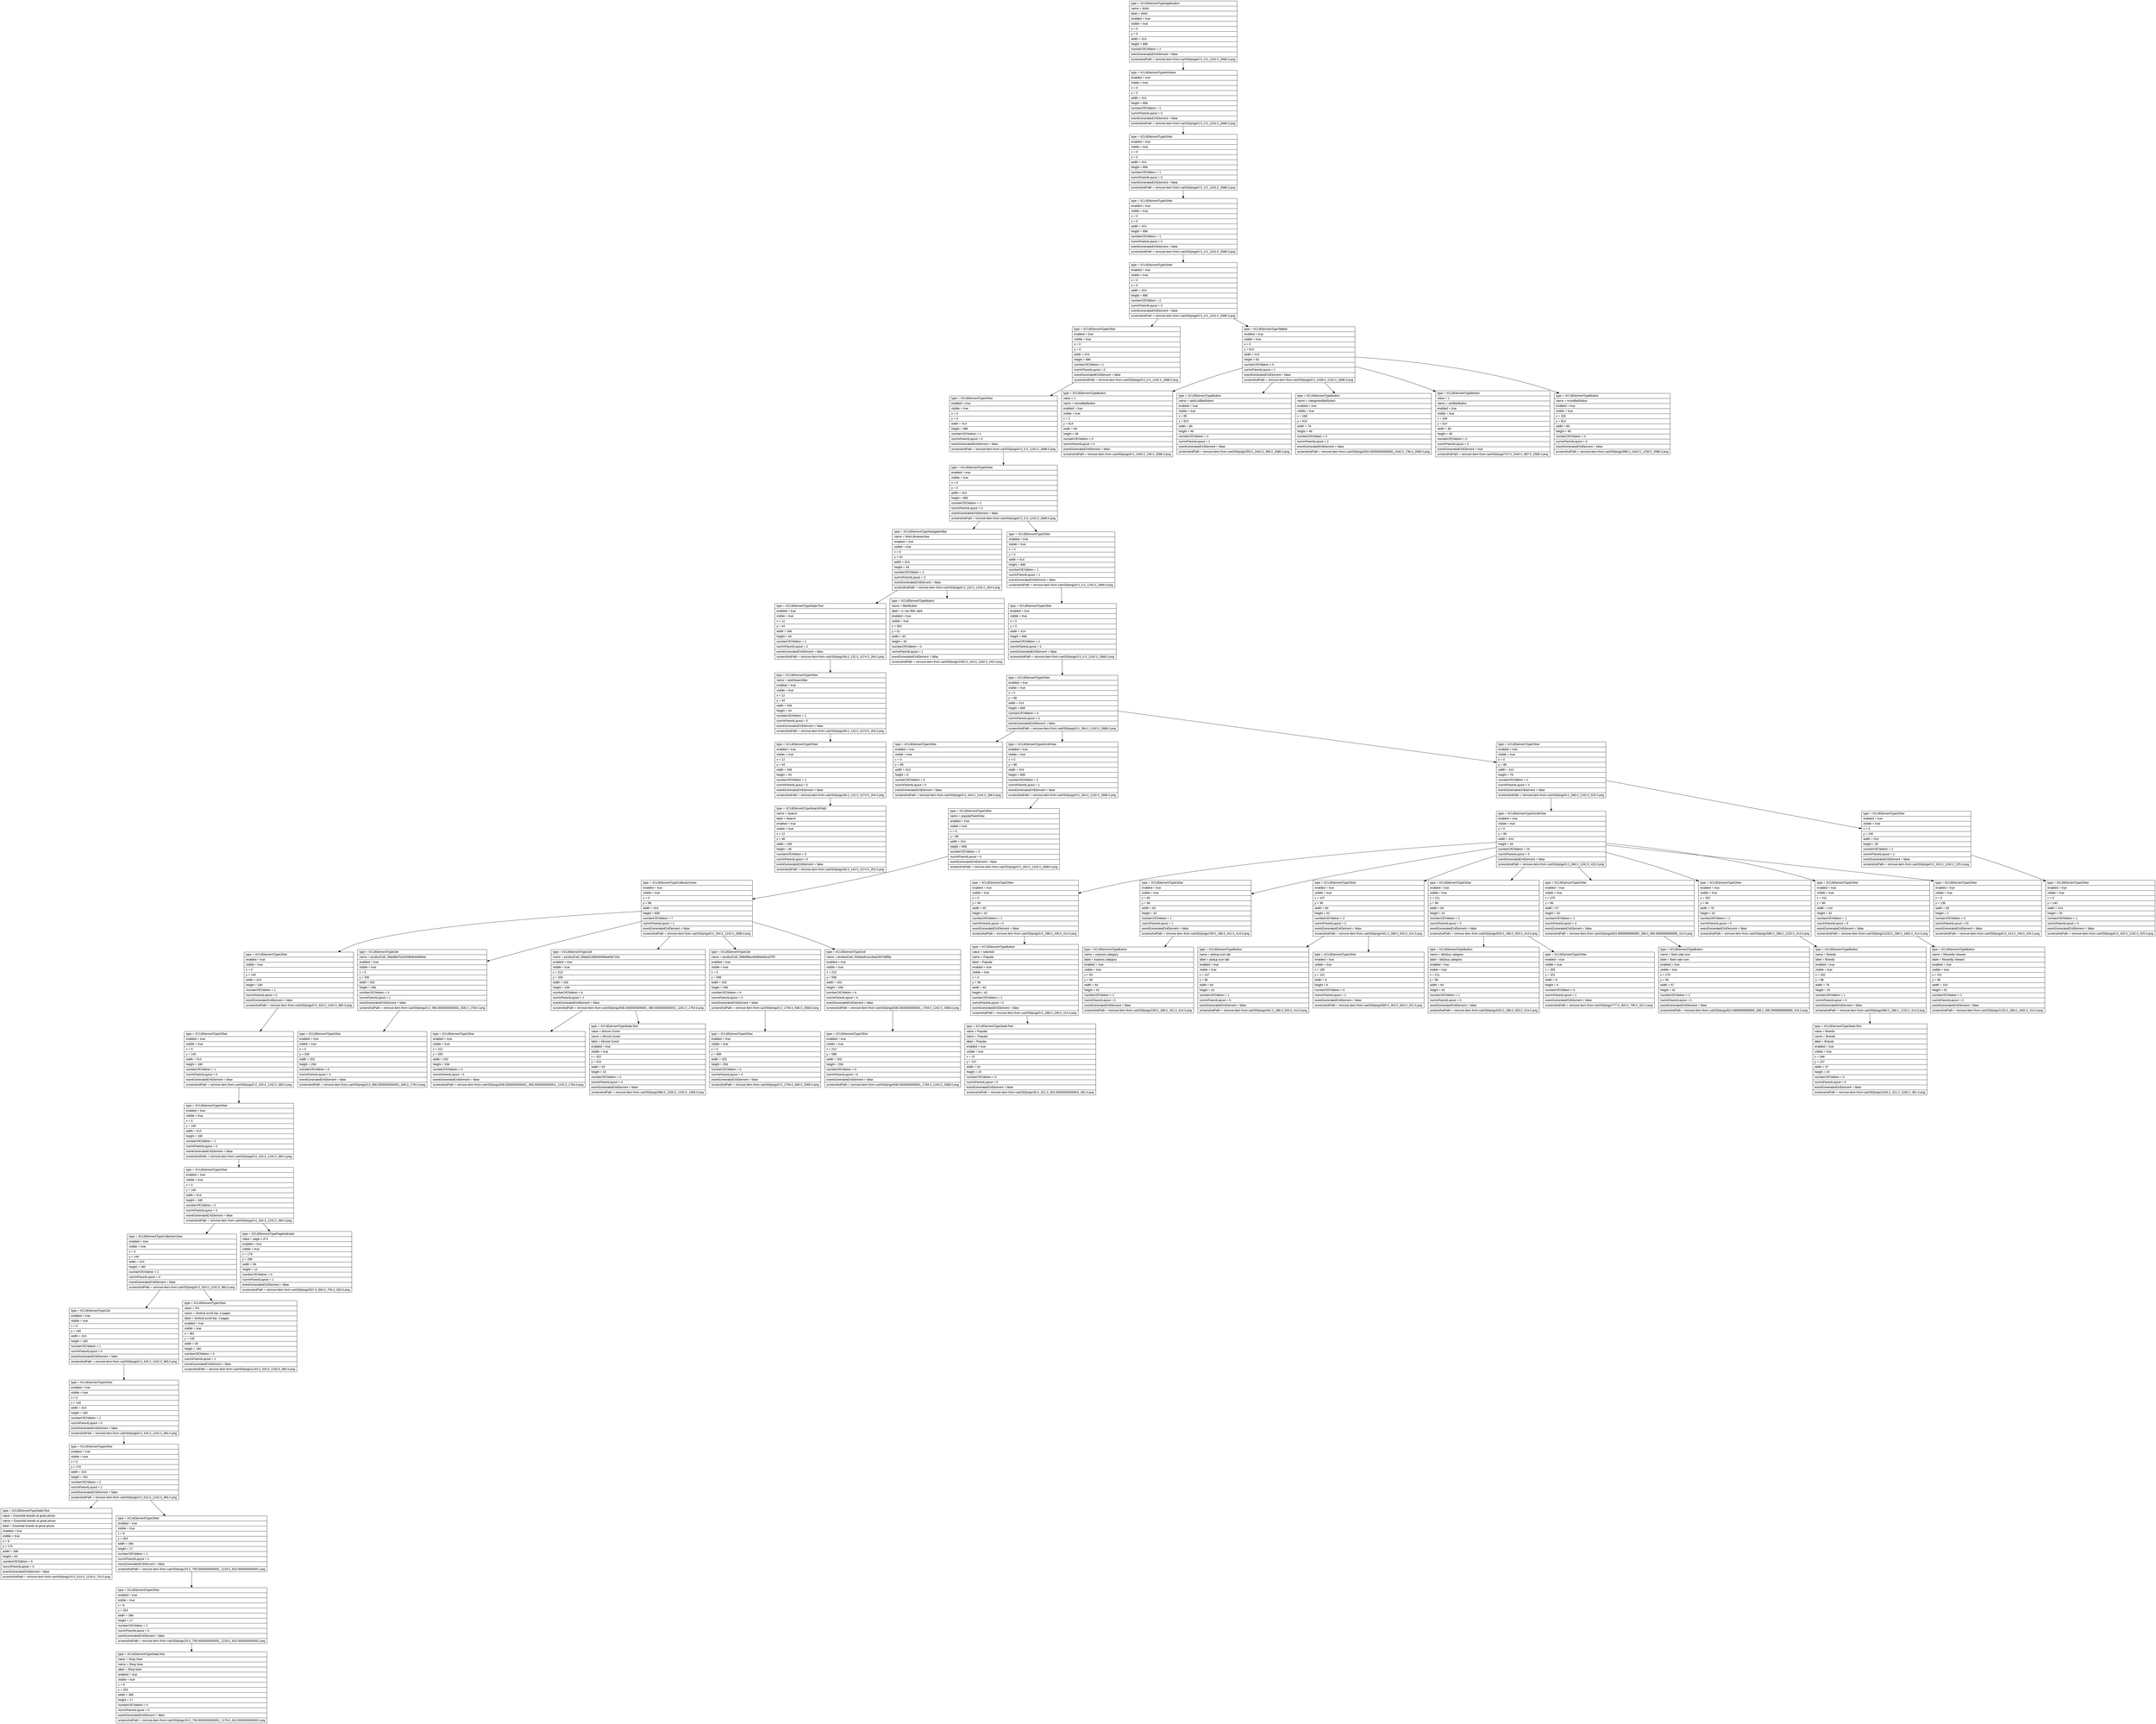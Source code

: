 digraph Layout {

	node [shape=record fontname=Arial];

	0	[label="{type = XCUIElementTypeApplication\l|name = Wish\l|label = Wish\l|enabled = true\l|visible = true\l|x = 0\l|y = 0\l|width = 414\l|height = 896\l|numberOfChildren = 2\l|eventGeneratedOnElement = false \l|screenshotPath = remove-item-from-cart/S0/pngs/0.0_0.0_1242.0_2688.0.png\l}"]
	1	[label="{type = XCUIElementTypeWindow\l|enabled = true\l|visible = true\l|x = 0\l|y = 0\l|width = 414\l|height = 896\l|numberOfChildren = 1\l|numInParentLayout = 0\l|eventGeneratedOnElement = false \l|screenshotPath = remove-item-from-cart/S0/pngs/0.0_0.0_1242.0_2688.0.png\l}"]
	2	[label="{type = XCUIElementTypeOther\l|enabled = true\l|visible = true\l|x = 0\l|y = 0\l|width = 414\l|height = 896\l|numberOfChildren = 1\l|numInParentLayout = 0\l|eventGeneratedOnElement = false \l|screenshotPath = remove-item-from-cart/S0/pngs/0.0_0.0_1242.0_2688.0.png\l}"]
	3	[label="{type = XCUIElementTypeOther\l|enabled = true\l|visible = true\l|x = 0\l|y = 0\l|width = 414\l|height = 896\l|numberOfChildren = 1\l|numInParentLayout = 0\l|eventGeneratedOnElement = false \l|screenshotPath = remove-item-from-cart/S0/pngs/0.0_0.0_1242.0_2688.0.png\l}"]
	4	[label="{type = XCUIElementTypeOther\l|enabled = true\l|visible = true\l|x = 0\l|y = 0\l|width = 414\l|height = 896\l|numberOfChildren = 2\l|numInParentLayout = 0\l|eventGeneratedOnElement = false \l|screenshotPath = remove-item-from-cart/S0/pngs/0.0_0.0_1242.0_2688.0.png\l}"]
	5	[label="{type = XCUIElementTypeOther\l|enabled = true\l|visible = true\l|x = 0\l|y = 0\l|width = 414\l|height = 896\l|numberOfChildren = 1\l|numInParentLayout = 0\l|eventGeneratedOnElement = false \l|screenshotPath = remove-item-from-cart/S0/pngs/0.0_0.0_1242.0_2688.0.png\l}"]
	6	[label="{type = XCUIElementTypeTabBar\l|enabled = true\l|visible = true\l|x = 0\l|y = 813\l|width = 414\l|height = 83\l|numberOfChildren = 5\l|numInParentLayout = 1\l|eventGeneratedOnElement = false \l|screenshotPath = remove-item-from-cart/S0/pngs/0.0_2439.0_1242.0_2688.0.png\l}"]
	7	[label="{type = XCUIElementTypeOther\l|enabled = true\l|visible = true\l|x = 0\l|y = 0\l|width = 414\l|height = 896\l|numberOfChildren = 1\l|numInParentLayout = 0\l|eventGeneratedOnElement = false \l|screenshotPath = remove-item-from-cart/S0/pngs/0.0_0.0_1242.0_2688.0.png\l}"]
	8	[label="{type = XCUIElementTypeButton\l|value = 1\l|name = homeBarButton\l|enabled = true\l|visible = true\l|x = 2\l|y = 814\l|width = 80\l|height = 48\l|numberOfChildren = 0\l|numInParentLayout = 0\l|eventGeneratedOnElement = false \l|screenshotPath = remove-item-from-cart/S0/pngs/6.0_2442.0_246.0_2586.0.png\l}"]
	9	[label="{type = XCUIElementTypeButton\l|name = wishListBarButton\l|enabled = true\l|visible = true\l|x = 85\l|y = 814\l|width = 80\l|height = 48\l|numberOfChildren = 0\l|numInParentLayout = 1\l|eventGeneratedOnElement = false \l|screenshotPath = remove-item-from-cart/S0/pngs/255.0_2442.0_495.0_2586.0.png\l}"]
	10	[label="{type = XCUIElementTypeButton\l|name = categoriesBarButton\l|enabled = true\l|visible = true\l|x = 168\l|y = 814\l|width = 78\l|height = 48\l|numberOfChildren = 0\l|numInParentLayout = 2\l|eventGeneratedOnElement = false \l|screenshotPath = remove-item-from-cart/S0/pngs/504.00000000000006_2442.0_738.0_2586.0.png\l}"]
	11	[label="{type = XCUIElementTypeButton\l|value = 1\l|name = cartBarButton\l|enabled = true\l|visible = true\l|x = 249\l|y = 814\l|width = 80\l|height = 48\l|numberOfChildren = 0\l|numInParentLayout = 3\l|eventGeneratedOnElement = true \l|screenshotPath = remove-item-from-cart/S0/pngs/747.0_2442.0_987.0_2586.0.png\l}"]
	12	[label="{type = XCUIElementTypeButton\l|name = moreBarButton\l|enabled = true\l|visible = true\l|x = 332\l|y = 814\l|width = 80\l|height = 48\l|numberOfChildren = 0\l|numInParentLayout = 4\l|eventGeneratedOnElement = false \l|screenshotPath = remove-item-from-cart/S0/pngs/996.0_2442.0_1236.0_2586.0.png\l}"]
	13	[label="{type = XCUIElementTypeOther\l|enabled = true\l|visible = true\l|x = 0\l|y = 0\l|width = 414\l|height = 896\l|numberOfChildren = 2\l|numInParentLayout = 0\l|eventGeneratedOnElement = false \l|screenshotPath = remove-item-from-cart/S0/pngs/0.0_0.0_1242.0_2688.0.png\l}"]
	14	[label="{type = XCUIElementTypeNavigationBar\l|name = Wish.BrowseView\l|enabled = true\l|visible = true\l|x = 0\l|y = 44\l|width = 414\l|height = 44\l|numberOfChildren = 2\l|numInParentLayout = 0\l|eventGeneratedOnElement = false \l|screenshotPath = remove-item-from-cart/S0/pngs/0.0_132.0_1242.0_264.0.png\l}"]
	15	[label="{type = XCUIElementTypeOther\l|enabled = true\l|visible = true\l|x = 0\l|y = 0\l|width = 414\l|height = 896\l|numberOfChildren = 1\l|numInParentLayout = 1\l|eventGeneratedOnElement = false \l|screenshotPath = remove-item-from-cart/S0/pngs/0.0_0.0_1242.0_2688.0.png\l}"]
	16	[label="{type = XCUIElementTypeStaticText\l|enabled = true\l|visible = true\l|x = 12\l|y = 44\l|width = 346\l|height = 44\l|numberOfChildren = 1\l|numInParentLayout = 0\l|eventGeneratedOnElement = false \l|screenshotPath = remove-item-from-cart/S0/pngs/36.0_132.0_1074.0_264.0.png\l}"]
	17	[label="{type = XCUIElementTypeButton\l|name = filterButton\l|label = ic nav filter dark\l|enabled = true\l|visible = true\l|x = 364\l|y = 51\l|width = 30\l|height = 30\l|numberOfChildren = 0\l|numInParentLayout = 1\l|eventGeneratedOnElement = false \l|screenshotPath = remove-item-from-cart/S0/pngs/1092.0_153.0_1182.0_243.0.png\l}"]
	18	[label="{type = XCUIElementTypeOther\l|enabled = true\l|visible = true\l|x = 0\l|y = 0\l|width = 414\l|height = 896\l|numberOfChildren = 1\l|numInParentLayout = 0\l|eventGeneratedOnElement = false \l|screenshotPath = remove-item-from-cart/S0/pngs/0.0_0.0_1242.0_2688.0.png\l}"]
	19	[label="{type = XCUIElementTypeOther\l|name = wishSearchBar\l|enabled = true\l|visible = true\l|x = 12\l|y = 44\l|width = 346\l|height = 44\l|numberOfChildren = 1\l|numInParentLayout = 0\l|eventGeneratedOnElement = false \l|screenshotPath = remove-item-from-cart/S0/pngs/36.0_132.0_1074.0_264.0.png\l}"]
	20	[label="{type = XCUIElementTypeOther\l|enabled = true\l|visible = true\l|x = 0\l|y = 88\l|width = 414\l|height = 808\l|numberOfChildren = 4\l|numInParentLayout = 0\l|eventGeneratedOnElement = false \l|screenshotPath = remove-item-from-cart/S0/pngs/0.0_264.0_1242.0_2688.0.png\l}"]
	21	[label="{type = XCUIElementTypeOther\l|enabled = true\l|visible = true\l|x = 12\l|y = 44\l|width = 346\l|height = 44\l|numberOfChildren = 1\l|numInParentLayout = 0\l|eventGeneratedOnElement = false \l|screenshotPath = remove-item-from-cart/S0/pngs/36.0_132.0_1074.0_264.0.png\l}"]
	22	[label="{type = XCUIElementTypeOther\l|enabled = true\l|visible = true\l|x = 0\l|y = 88\l|width = 414\l|height = 8\l|numberOfChildren = 0\l|numInParentLayout = 0\l|eventGeneratedOnElement = false \l|screenshotPath = remove-item-from-cart/S0/pngs/0.0_264.0_1242.0_288.0.png\l}"]
	23	[label="{type = XCUIElementTypeScrollView\l|enabled = true\l|visible = true\l|x = 0\l|y = 88\l|width = 414\l|height = 808\l|numberOfChildren = 2\l|numInParentLayout = 1\l|eventGeneratedOnElement = false \l|screenshotPath = remove-item-from-cart/S0/pngs/0.0_264.0_1242.0_2688.0.png\l}"]
	24	[label="{type = XCUIElementTypeOther\l|enabled = true\l|visible = true\l|x = 0\l|y = 96\l|width = 414\l|height = 79\l|numberOfChildren = 2\l|numInParentLayout = 3\l|eventGeneratedOnElement = false \l|screenshotPath = remove-item-from-cart/S0/pngs/0.0_288.0_1242.0_525.0.png\l}"]
	25	[label="{type = XCUIElementTypeSearchField\l|name = Search\l|label = Search\l|enabled = true\l|visible = true\l|x = 12\l|y = 48\l|width = 346\l|height = 36\l|numberOfChildren = 0\l|numInParentLayout = 0\l|eventGeneratedOnElement = false \l|screenshotPath = remove-item-from-cart/S0/pngs/36.0_144.0_1074.0_252.0.png\l}"]
	26	[label="{type = XCUIElementTypeOther\l|name = popularFeedView\l|enabled = true\l|visible = true\l|x = 0\l|y = 88\l|width = 414\l|height = 808\l|numberOfChildren = 2\l|numInParentLayout = 0\l|eventGeneratedOnElement = false \l|screenshotPath = remove-item-from-cart/S0/pngs/0.0_264.0_1242.0_2688.0.png\l}"]
	27	[label="{type = XCUIElementTypeScrollView\l|enabled = true\l|visible = true\l|x = 0\l|y = 96\l|width = 414\l|height = 44\l|numberOfChildren = 24\l|numInParentLayout = 0\l|eventGeneratedOnElement = false \l|screenshotPath = remove-item-from-cart/S0/pngs/0.0_288.0_1242.0_420.0.png\l}"]
	28	[label="{type = XCUIElementTypeOther\l|enabled = true\l|visible = true\l|x = 0\l|y = 140\l|width = 414\l|height = 35\l|numberOfChildren = 1\l|numInParentLayout = 1\l|eventGeneratedOnElement = false \l|screenshotPath = remove-item-from-cart/S0/pngs/0.0_420.0_1242.0_525.0.png\l}"]
	29	[label="{type = XCUIElementTypeCollectionView\l|enabled = true\l|visible = true\l|x = 0\l|y = 88\l|width = 414\l|height = 808\l|numberOfChildren = 7\l|numInParentLayout = 1\l|eventGeneratedOnElement = false \l|screenshotPath = remove-item-from-cart/S0/pngs/0.0_264.0_1242.0_2688.0.png\l}"]
	30	[label="{type = XCUIElementTypeOther\l|enabled = true\l|visible = true\l|x = 0\l|y = 96\l|width = 83\l|height = 42\l|numberOfChildren = 1\l|numInParentLayout = 0\l|eventGeneratedOnElement = false \l|screenshotPath = remove-item-from-cart/S0/pngs/0.0_288.0_249.0_414.0.png\l}"]
	31	[label="{type = XCUIElementTypeOther\l|enabled = true\l|visible = true\l|x = 83\l|y = 96\l|width = 64\l|height = 42\l|numberOfChildren = 1\l|numInParentLayout = 1\l|eventGeneratedOnElement = false \l|screenshotPath = remove-item-from-cart/S0/pngs/249.0_288.0_441.0_414.0.png\l}"]
	32	[label="{type = XCUIElementTypeOther\l|enabled = true\l|visible = true\l|x = 147\l|y = 96\l|width = 64\l|height = 42\l|numberOfChildren = 2\l|numInParentLayout = 2\l|eventGeneratedOnElement = false \l|screenshotPath = remove-item-from-cart/S0/pngs/441.0_288.0_633.0_414.0.png\l}"]
	33	[label="{type = XCUIElementTypeOther\l|enabled = true\l|visible = true\l|x = 211\l|y = 96\l|width = 64\l|height = 42\l|numberOfChildren = 2\l|numInParentLayout = 3\l|eventGeneratedOnElement = false \l|screenshotPath = remove-item-from-cart/S0/pngs/633.0_288.0_825.0_414.0.png\l}"]
	34	[label="{type = XCUIElementTypeOther\l|enabled = true\l|visible = true\l|x = 275\l|y = 96\l|width = 57\l|height = 42\l|numberOfChildren = 1\l|numInParentLayout = 4\l|eventGeneratedOnElement = false \l|screenshotPath = remove-item-from-cart/S0/pngs/824.9999999999999_288.0_995.9999999999999_414.0.png\l}"]
	35	[label="{type = XCUIElementTypeOther\l|enabled = true\l|visible = true\l|x = 332\l|y = 96\l|width = 79\l|height = 42\l|numberOfChildren = 1\l|numInParentLayout = 5\l|eventGeneratedOnElement = false \l|screenshotPath = remove-item-from-cart/S0/pngs/996.0_288.0_1233.0_414.0.png\l}"]
	36	[label="{type = XCUIElementTypeOther\l|enabled = true\l|visible = true\l|x = 411\l|y = 96\l|width = 143\l|height = 42\l|numberOfChildren = 1\l|numInParentLayout = 6\l|eventGeneratedOnElement = false \l|screenshotPath = remove-item-from-cart/S0/pngs/1233.0_288.0_1662.0_414.0.png\l}"]
	37	[label="{type = XCUIElementTypeOther\l|enabled = true\l|visible = true\l|x = 0\l|y = 138\l|width = 83\l|height = 2\l|numberOfChildren = 0\l|numInParentLayout = 23\l|eventGeneratedOnElement = false \l|screenshotPath = remove-item-from-cart/S0/pngs/0.0_414.0_249.0_420.0.png\l}"]
	38	[label="{type = XCUIElementTypeOther\l|enabled = true\l|visible = true\l|x = 0\l|y = 140\l|width = 414\l|height = 35\l|numberOfChildren = 1\l|numInParentLayout = 0\l|eventGeneratedOnElement = false \l|screenshotPath = remove-item-from-cart/S0/pngs/0.0_420.0_1242.0_525.0.png\l}"]
	39	[label="{type = XCUIElementTypeOther\l|enabled = true\l|visible = true\l|x = 0\l|y = 140\l|width = 414\l|height = 180\l|numberOfChildren = 1\l|numInParentLayout = 0\l|eventGeneratedOnElement = false \l|screenshotPath = remove-item-from-cart/S0/pngs/0.0_420.0_1242.0_960.0.png\l}"]
	40	[label="{type = XCUIElementTypeCell\l|name = productCell_5fad4bb7b2423994b340b9cb\l|enabled = true\l|visible = true\l|x = 0\l|y = 330\l|width = 202\l|height = 258\l|numberOfChildren = 5\l|numInParentLayout = 1\l|eventGeneratedOnElement = false \l|screenshotPath = remove-item-from-cart/S0/pngs/0.0_990.0000000000001_606.0_1764.0.png\l}"]
	41	[label="{type = XCUIElementTypeCell\l|name = productCell_5fdad3139b59395be63b722e\l|enabled = true\l|visible = true\l|x = 212\l|y = 330\l|width = 202\l|height = 258\l|numberOfChildren = 6\l|numInParentLayout = 2\l|eventGeneratedOnElement = false \l|screenshotPath = remove-item-from-cart/S0/pngs/636.0000000000001_990.0000000000001_1242.0_1764.0.png\l}"]
	42	[label="{type = XCUIElementTypeCell\l|name = productCell_5fdb08facd4080e63e167ff7\l|enabled = true\l|visible = true\l|x = 0\l|y = 598\l|width = 202\l|height = 258\l|numberOfChildren = 6\l|numInParentLayout = 3\l|eventGeneratedOnElement = false \l|screenshotPath = remove-item-from-cart/S0/pngs/0.0_1794.0_606.0_2568.0.png\l}"]
	43	[label="{type = XCUIElementTypeCell\l|name = productCell_5e5dcafcce1d4a2397d4ff8e\l|enabled = true\l|visible = true\l|x = 212\l|y = 598\l|width = 202\l|height = 258\l|numberOfChildren = 6\l|numInParentLayout = 4\l|eventGeneratedOnElement = false \l|screenshotPath = remove-item-from-cart/S0/pngs/636.0000000000001_1794.0_1242.0_2568.0.png\l}"]
	44	[label="{type = XCUIElementTypeButton\l|value = selected\l|name = Popular\l|label = Popular\l|enabled = true\l|visible = true\l|x = 0\l|y = 96\l|width = 83\l|height = 42\l|numberOfChildren = 1\l|numInParentLayout = 0\l|eventGeneratedOnElement = false \l|screenshotPath = remove-item-from-cart/S0/pngs/0.0_288.0_249.0_414.0.png\l}"]
	45	[label="{type = XCUIElementTypeButton\l|name = express category\l|label = express category\l|enabled = true\l|visible = true\l|x = 83\l|y = 96\l|width = 64\l|height = 42\l|numberOfChildren = 1\l|numInParentLayout = 0\l|eventGeneratedOnElement = false \l|screenshotPath = remove-item-from-cart/S0/pngs/249.0_288.0_441.0_414.0.png\l}"]
	46	[label="{type = XCUIElementTypeButton\l|name = pickup icon tab\l|label = pickup icon tab\l|enabled = true\l|visible = true\l|x = 147\l|y = 96\l|width = 64\l|height = 42\l|numberOfChildren = 1\l|numInParentLayout = 0\l|eventGeneratedOnElement = false \l|screenshotPath = remove-item-from-cart/S0/pngs/441.0_288.0_633.0_414.0.png\l}"]
	47	[label="{type = XCUIElementTypeOther\l|enabled = true\l|visible = true\l|x = 195\l|y = 101\l|width = 6\l|height = 6\l|numberOfChildren = 0\l|numInParentLayout = 1\l|eventGeneratedOnElement = false \l|screenshotPath = remove-item-from-cart/S0/pngs/585.0_303.0_603.0_321.0.png\l}"]
	48	[label="{type = XCUIElementTypeButton\l|name = blitzbuy category\l|label = blitzbuy category\l|enabled = true\l|visible = true\l|x = 211\l|y = 96\l|width = 64\l|height = 42\l|numberOfChildren = 1\l|numInParentLayout = 0\l|eventGeneratedOnElement = false \l|screenshotPath = remove-item-from-cart/S0/pngs/633.0_288.0_825.0_414.0.png\l}"]
	49	[label="{type = XCUIElementTypeOther\l|enabled = true\l|visible = true\l|x = 259\l|y = 101\l|width = 6\l|height = 6\l|numberOfChildren = 0\l|numInParentLayout = 1\l|eventGeneratedOnElement = false \l|screenshotPath = remove-item-from-cart/S0/pngs/777.0_303.0_795.0_321.0.png\l}"]
	50	[label="{type = XCUIElementTypeButton\l|name = flash sale icon\l|label = flash sale icon\l|enabled = true\l|visible = true\l|x = 275\l|y = 96\l|width = 57\l|height = 42\l|numberOfChildren = 1\l|numInParentLayout = 0\l|eventGeneratedOnElement = false \l|screenshotPath = remove-item-from-cart/S0/pngs/824.9999999999999_288.0_995.9999999999999_414.0.png\l}"]
	51	[label="{type = XCUIElementTypeButton\l|name = Brands\l|label = Brands\l|enabled = true\l|visible = true\l|x = 332\l|y = 96\l|width = 79\l|height = 42\l|numberOfChildren = 1\l|numInParentLayout = 0\l|eventGeneratedOnElement = false \l|screenshotPath = remove-item-from-cart/S0/pngs/996.0_288.0_1233.0_414.0.png\l}"]
	52	[label="{type = XCUIElementTypeButton\l|name = Recently Viewed\l|label = Recently Viewed\l|enabled = true\l|visible = true\l|x = 411\l|y = 96\l|width = 143\l|height = 42\l|numberOfChildren = 1\l|numInParentLayout = 0\l|eventGeneratedOnElement = false \l|screenshotPath = remove-item-from-cart/S0/pngs/1233.0_288.0_1662.0_414.0.png\l}"]
	53	[label="{type = XCUIElementTypeOther\l|enabled = true\l|visible = true\l|x = 0\l|y = 140\l|width = 414\l|height = 180\l|numberOfChildren = 1\l|numInParentLayout = 0\l|eventGeneratedOnElement = false \l|screenshotPath = remove-item-from-cart/S0/pngs/0.0_420.0_1242.0_960.0.png\l}"]
	54	[label="{type = XCUIElementTypeOther\l|enabled = true\l|visible = true\l|x = 0\l|y = 330\l|width = 202\l|height = 258\l|numberOfChildren = 0\l|numInParentLayout = 3\l|eventGeneratedOnElement = false \l|screenshotPath = remove-item-from-cart/S0/pngs/0.0_990.0000000000001_606.0_1764.0.png\l}"]
	55	[label="{type = XCUIElementTypeOther\l|enabled = true\l|visible = true\l|x = 212\l|y = 330\l|width = 202\l|height = 258\l|numberOfChildren = 0\l|numInParentLayout = 3\l|eventGeneratedOnElement = false \l|screenshotPath = remove-item-from-cart/S0/pngs/636.0000000000001_990.0000000000001_1242.0_1764.0.png\l}"]
	56	[label="{type = XCUIElementTypeStaticText\l|value = Almost Gone!\l|name = Almost Gone!\l|label = Almost Gone!\l|enabled = true\l|visible = true\l|x = 322\l|y = 510\l|width = 92\l|height = 22\l|numberOfChildren = 0\l|numInParentLayout = 4\l|eventGeneratedOnElement = false \l|screenshotPath = remove-item-from-cart/S0/pngs/966.0_1530.0_1242.0_1596.0.png\l}"]
	57	[label="{type = XCUIElementTypeOther\l|enabled = true\l|visible = true\l|x = 0\l|y = 598\l|width = 202\l|height = 258\l|numberOfChildren = 0\l|numInParentLayout = 4\l|eventGeneratedOnElement = false \l|screenshotPath = remove-item-from-cart/S0/pngs/0.0_1794.0_606.0_2568.0.png\l}"]
	58	[label="{type = XCUIElementTypeOther\l|enabled = true\l|visible = true\l|x = 212\l|y = 598\l|width = 202\l|height = 258\l|numberOfChildren = 0\l|numInParentLayout = 4\l|eventGeneratedOnElement = false \l|screenshotPath = remove-item-from-cart/S0/pngs/636.0000000000001_1794.0_1242.0_2568.0.png\l}"]
	59	[label="{type = XCUIElementTypeStaticText\l|value = Popular\l|name = Popular\l|label = Popular\l|enabled = true\l|visible = true\l|x = 15\l|y = 107\l|width = 53\l|height = 20\l|numberOfChildren = 0\l|numInParentLayout = 0\l|eventGeneratedOnElement = false \l|screenshotPath = remove-item-from-cart/S0/pngs/45.0_321.0_204.00000000000003_381.0.png\l}"]
	60	[label="{type = XCUIElementTypeStaticText\l|value = Brands\l|name = Brands\l|label = Brands\l|enabled = true\l|visible = true\l|x = 348\l|y = 107\l|width = 47\l|height = 20\l|numberOfChildren = 0\l|numInParentLayout = 0\l|eventGeneratedOnElement = false \l|screenshotPath = remove-item-from-cart/S0/pngs/1044.0_321.0_1185.0_381.0.png\l}"]
	61	[label="{type = XCUIElementTypeOther\l|enabled = true\l|visible = true\l|x = 0\l|y = 140\l|width = 414\l|height = 180\l|numberOfChildren = 1\l|numInParentLayout = 0\l|eventGeneratedOnElement = false \l|screenshotPath = remove-item-from-cart/S0/pngs/0.0_420.0_1242.0_960.0.png\l}"]
	62	[label="{type = XCUIElementTypeOther\l|enabled = true\l|visible = true\l|x = 0\l|y = 140\l|width = 414\l|height = 180\l|numberOfChildren = 2\l|numInParentLayout = 0\l|eventGeneratedOnElement = false \l|screenshotPath = remove-item-from-cart/S0/pngs/0.0_420.0_1242.0_960.0.png\l}"]
	63	[label="{type = XCUIElementTypeCollectionView\l|enabled = true\l|visible = true\l|x = 0\l|y = 140\l|width = 414\l|height = 180\l|numberOfChildren = 2\l|numInParentLayout = 0\l|eventGeneratedOnElement = false \l|screenshotPath = remove-item-from-cart/S0/pngs/0.0_420.0_1242.0_960.0.png\l}"]
	64	[label="{type = XCUIElementTypePageIndicator\l|value = page 1 of 4\l|enabled = true\l|visible = true\l|x = 179\l|y = 298\l|width = 56\l|height = 12\l|numberOfChildren = 0\l|numInParentLayout = 1\l|eventGeneratedOnElement = false \l|screenshotPath = remove-item-from-cart/S0/pngs/537.0_894.0_705.0_930.0.png\l}"]
	65	[label="{type = XCUIElementTypeCell\l|enabled = true\l|visible = true\l|x = 0\l|y = 140\l|width = 414\l|height = 180\l|numberOfChildren = 1\l|numInParentLayout = 0\l|eventGeneratedOnElement = false \l|screenshotPath = remove-item-from-cart/S0/pngs/0.0_420.0_1242.0_960.0.png\l}"]
	66	[label="{type = XCUIElementTypeOther\l|value = 0%\l|name = Vertical scroll bar, 4 pages\l|label = Vertical scroll bar, 4 pages\l|enabled = true\l|visible = true\l|x = 381\l|y = 140\l|width = 30\l|height = 180\l|numberOfChildren = 0\l|numInParentLayout = 1\l|eventGeneratedOnElement = false \l|screenshotPath = remove-item-from-cart/S0/pngs/1143.0_420.0_1233.0_960.0.png\l}"]
	67	[label="{type = XCUIElementTypeOther\l|enabled = true\l|visible = true\l|x = 0\l|y = 140\l|width = 414\l|height = 180\l|numberOfChildren = 2\l|numInParentLayout = 0\l|eventGeneratedOnElement = false \l|screenshotPath = remove-item-from-cart/S0/pngs/0.0_420.0_1242.0_960.0.png\l}"]
	68	[label="{type = XCUIElementTypeOther\l|enabled = true\l|visible = true\l|x = 0\l|y = 170\l|width = 414\l|height = 150\l|numberOfChildren = 2\l|numInParentLayout = 1\l|eventGeneratedOnElement = false \l|screenshotPath = remove-item-from-cart/S0/pngs/0.0_510.0_1242.0_960.0.png\l}"]
	69	[label="{type = XCUIElementTypeStaticText\l|value = Essential brands  at great prices\l|name = Essential brands  at great prices\l|label = Essential brands  at great prices\l|enabled = true\l|visible = true\l|x = 8\l|y = 170\l|width = 398\l|height = 64\l|numberOfChildren = 0\l|numInParentLayout = 0\l|eventGeneratedOnElement = false \l|screenshotPath = remove-item-from-cart/S0/pngs/24.0_510.0_1218.0_702.0.png\l}"]
	70	[label="{type = XCUIElementTypeOther\l|enabled = true\l|visible = true\l|x = 8\l|y = 253\l|width = 398\l|height = 17\l|numberOfChildren = 1\l|numInParentLayout = 1\l|eventGeneratedOnElement = false \l|screenshotPath = remove-item-from-cart/S0/pngs/24.0_759.0000000000001_1218.0_810.0000000000001.png\l}"]
	71	[label="{type = XCUIElementTypeOther\l|enabled = true\l|visible = true\l|x = 8\l|y = 253\l|width = 398\l|height = 17\l|numberOfChildren = 2\l|numInParentLayout = 0\l|eventGeneratedOnElement = false \l|screenshotPath = remove-item-from-cart/S0/pngs/24.0_759.0000000000001_1218.0_810.0000000000001.png\l}"]
	72	[label="{type = XCUIElementTypeStaticText\l|value = Shop Now\l|name = Shop Now\l|label = Shop Now\l|enabled = true\l|visible = true\l|x = 8\l|y = 253\l|width = 385\l|height = 17\l|numberOfChildren = 0\l|numInParentLayout = 0\l|eventGeneratedOnElement = false \l|screenshotPath = remove-item-from-cart/S0/pngs/24.0_759.0000000000001_1179.0_810.0000000000001.png\l}"]


	0 -> 1
	1 -> 2
	2 -> 3
	3 -> 4
	4 -> 5
	4 -> 6
	5 -> 7
	6 -> 8
	6 -> 9
	6 -> 10
	6 -> 11
	6 -> 12
	7 -> 13
	13 -> 14
	13 -> 15
	14 -> 16
	14 -> 17
	15 -> 18
	16 -> 19
	18 -> 20
	19 -> 21
	20 -> 22
	20 -> 23
	20 -> 24
	21 -> 25
	23 -> 26
	24 -> 27
	24 -> 28
	26 -> 29
	27 -> 30
	27 -> 31
	27 -> 32
	27 -> 33
	27 -> 34
	27 -> 35
	27 -> 36
	27 -> 37
	28 -> 38
	29 -> 39
	29 -> 40
	29 -> 41
	29 -> 42
	29 -> 43
	30 -> 44
	31 -> 45
	32 -> 46
	32 -> 47
	33 -> 48
	33 -> 49
	34 -> 50
	35 -> 51
	36 -> 52
	39 -> 53
	40 -> 54
	41 -> 55
	41 -> 56
	42 -> 57
	43 -> 58
	44 -> 59
	51 -> 60
	53 -> 61
	61 -> 62
	62 -> 63
	62 -> 64
	63 -> 65
	63 -> 66
	65 -> 67
	67 -> 68
	68 -> 69
	68 -> 70
	70 -> 71
	71 -> 72


}